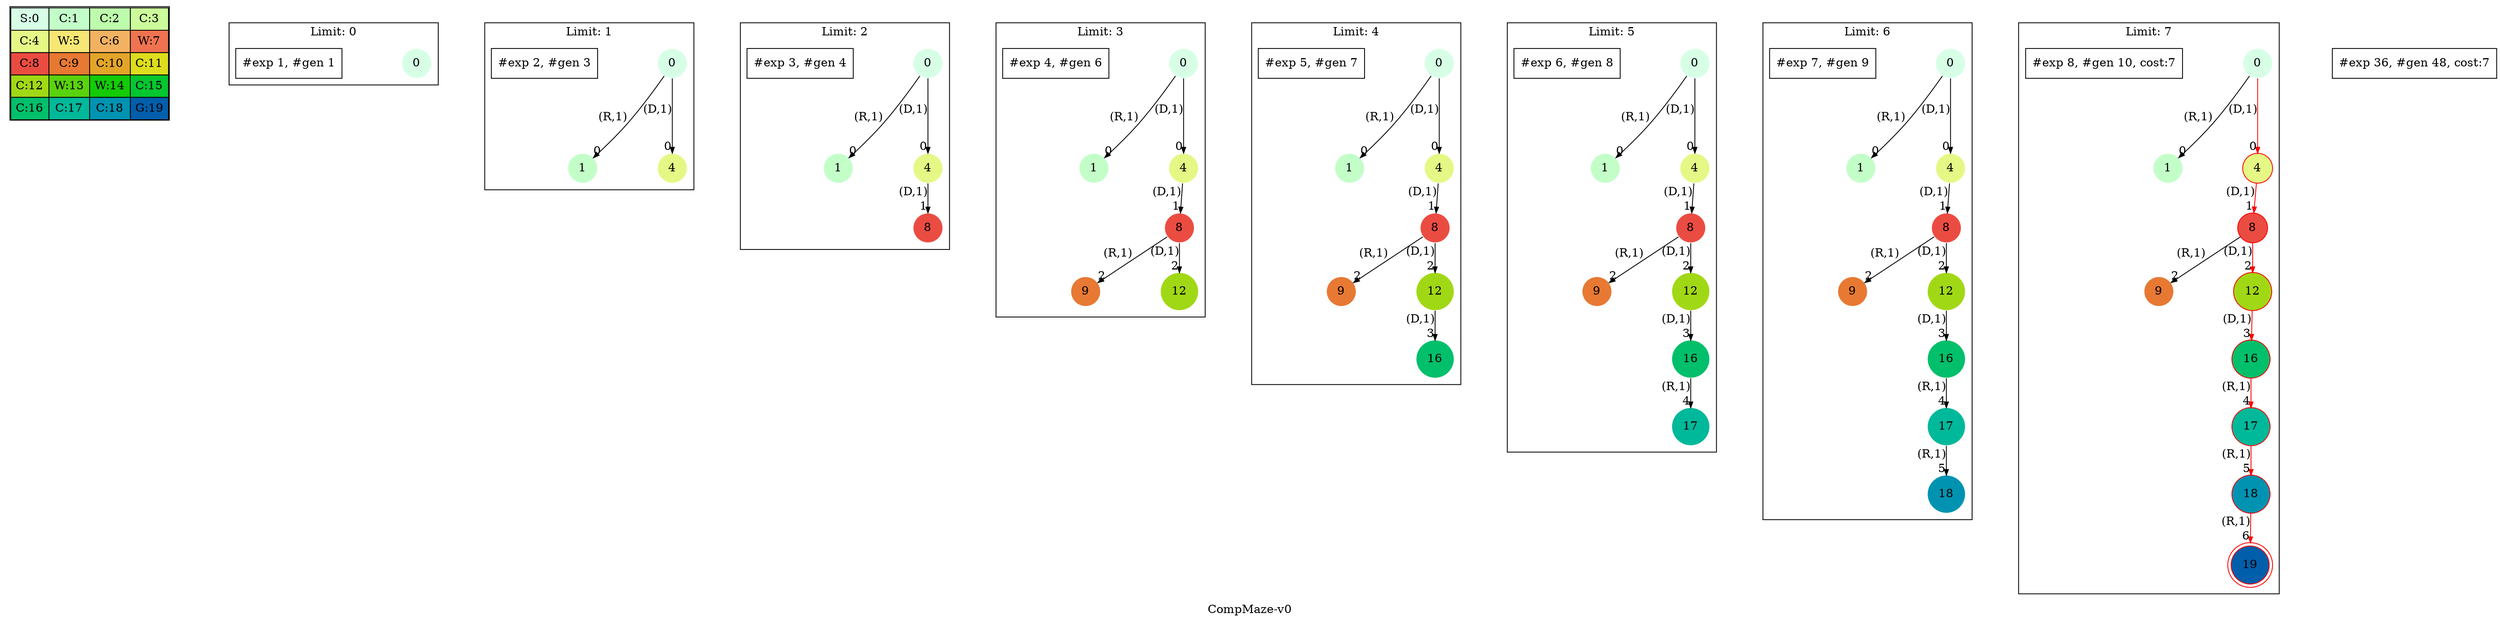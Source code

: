strict digraph CompMaze { label="CompMaze-v0"
subgraph MAP {label=Map;map [shape=plaintext label=<<table border="1" cellpadding="5" cellspacing="0" cellborder="1"><tr><td bgcolor="0.39803922 0.15947579 0.99679532 1.        ">S:0</td><td bgcolor="0.35098039 0.23194764 0.99315867 1.        ">C:1</td><td bgcolor="0.29607843 0.31486959 0.98720184 1.        ">C:2</td><td bgcolor="0.24901961 0.38410575 0.98063477 1.        ">C:3</td></tr><tr><td bgcolor="0.19411765 0.46220388 0.97128103 1.        ">C:4</td><td bgcolor="0.14705882 0.52643216 0.96182564 1.        ">W:5</td><td bgcolor="0.09215686 0.59770746 0.94913494 1.        ">C:6</td><td bgcolor="0.0372549  0.66454018 0.93467977 1.        ">W:7</td></tr><tr><td bgcolor="0.00980392 0.71791192 0.92090552 1.        ">C:8</td><td bgcolor="0.06470588 0.77520398 0.9032472  1.        ">C:9</td><td bgcolor="0.11176471 0.81974048 0.88677369 1.        ">C:10</td><td bgcolor="0.16666667 0.8660254  0.8660254  1.        ">C:11</td></tr><tr><td bgcolor="0.21372549 0.9005867  0.84695821 1.        ">C:12</td><td bgcolor="0.26862745 0.93467977 0.82325295 1.        ">W:13</td><td bgcolor="0.32352941 0.96182564 0.79801723 1.        ">W:14</td><td bgcolor="0.37058824 0.97940977 0.77520398 1.        ">C:15</td></tr><tr><td bgcolor="0.4254902  0.99315867 0.74725253 1.        ">C:16</td><td bgcolor="0.47254902 0.99907048 0.72218645 1.        ">C:17</td><td bgcolor="0.52745098 0.99907048 0.69169844 1.        ">C:18</td><td bgcolor="0.5745098  0.99315867 0.66454018 1.        ">G:19</td></tr></table>>]} 
nodesep=1 ranksep=0.5 node [shape=circle] edge [arrowsize=0.7] 
subgraph cluster0 { label="Limit: 0" nodesep=1 ranksep=0.5 node [shape=circle] edge [arrowsize=0.7] 
"0_0" [label=0 style=filled color=white  fillcolor="0.39803922 0.15947579 0.99679532 1.        "];  "#exp 1, #gen 1" [ shape=box ];
}
subgraph cluster1 { label="Limit: 1" nodesep=1 ranksep=0.5 node [shape=circle] edge [arrowsize=0.7] 
"1_0" [label=0 style=filled color=white  fillcolor="0.39803922 0.15947579 0.99679532 1.        "]; 
"1_0.1-1" [label=1 style=filled color=white  fillcolor="0.35098039 0.23194764 0.99315867 1.        "];  "1_0" -> "1_0.1-1" [xlabel="(R,1)" headlabel=0]; 
"1_0.4-3" [label=4 style=filled color=white  fillcolor="0.19411765 0.46220388 0.97128103 1.        "];  "1_0" -> "1_0.4-3" [xlabel="(D,1)" headlabel=0];  "#exp 2, #gen 3" [ shape=box ];
}
subgraph cluster2 { label="Limit: 2" nodesep=1 ranksep=0.5 node [shape=circle] edge [arrowsize=0.7] 
"2_0" [label=0 style=filled color=white  fillcolor="0.39803922 0.15947579 0.99679532 1.        "]; 
"2_0.1-1" [label=1 style=filled color=white  fillcolor="0.35098039 0.23194764 0.99315867 1.        "];  "2_0" -> "2_0.1-1" [xlabel="(R,1)" headlabel=0]; 
"2_0.4-3" [label=4 style=filled color=white  fillcolor="0.19411765 0.46220388 0.97128103 1.        "];  "2_0" -> "2_0.4-3" [xlabel="(D,1)" headlabel=0]; 
"2_0.4.8-3" [label=8 style=filled color=white  fillcolor="0.00980392 0.71791192 0.92090552 1.        "];  "2_0.4-3" -> "2_0.4.8-3" [xlabel="(D,1)" headlabel=1];  "#exp 3, #gen 4" [ shape=box ];
}
subgraph cluster3 { label="Limit: 3" nodesep=1 ranksep=0.5 node [shape=circle] edge [arrowsize=0.7] 
"3_0" [label=0 style=filled color=white  fillcolor="0.39803922 0.15947579 0.99679532 1.        "]; 
"3_0.1-1" [label=1 style=filled color=white  fillcolor="0.35098039 0.23194764 0.99315867 1.        "];  "3_0" -> "3_0.1-1" [xlabel="(R,1)" headlabel=0]; 
"3_0.4-3" [label=4 style=filled color=white  fillcolor="0.19411765 0.46220388 0.97128103 1.        "];  "3_0" -> "3_0.4-3" [xlabel="(D,1)" headlabel=0]; 
"3_0.4.8-3" [label=8 style=filled color=white  fillcolor="0.00980392 0.71791192 0.92090552 1.        "];  "3_0.4-3" -> "3_0.4.8-3" [xlabel="(D,1)" headlabel=1]; 
"3_0.4.8.9-1" [label=9 style=filled color=white  fillcolor="0.06470588 0.77520398 0.9032472  1.        "];  "3_0.4.8-3" -> "3_0.4.8.9-1" [xlabel="(R,1)" headlabel=2]; 
"3_0.4.8.12-3" [label=12 style=filled color=white  fillcolor="0.21372549 0.9005867  0.84695821 1.        "];  "3_0.4.8-3" -> "3_0.4.8.12-3" [xlabel="(D,1)" headlabel=2];  "#exp 4, #gen 6" [ shape=box ];
}
subgraph cluster4 { label="Limit: 4" nodesep=1 ranksep=0.5 node [shape=circle] edge [arrowsize=0.7] 
"4_0" [label=0 style=filled color=white  fillcolor="0.39803922 0.15947579 0.99679532 1.        "]; 
"4_0.1-1" [label=1 style=filled color=white  fillcolor="0.35098039 0.23194764 0.99315867 1.        "];  "4_0" -> "4_0.1-1" [xlabel="(R,1)" headlabel=0]; 
"4_0.4-3" [label=4 style=filled color=white  fillcolor="0.19411765 0.46220388 0.97128103 1.        "];  "4_0" -> "4_0.4-3" [xlabel="(D,1)" headlabel=0]; 
"4_0.4.8-3" [label=8 style=filled color=white  fillcolor="0.00980392 0.71791192 0.92090552 1.        "];  "4_0.4-3" -> "4_0.4.8-3" [xlabel="(D,1)" headlabel=1]; 
"4_0.4.8.9-1" [label=9 style=filled color=white  fillcolor="0.06470588 0.77520398 0.9032472  1.        "];  "4_0.4.8-3" -> "4_0.4.8.9-1" [xlabel="(R,1)" headlabel=2]; 
"4_0.4.8.12-3" [label=12 style=filled color=white  fillcolor="0.21372549 0.9005867  0.84695821 1.        "];  "4_0.4.8-3" -> "4_0.4.8.12-3" [xlabel="(D,1)" headlabel=2]; 
"4_0.4.8.12.16-3" [label=16 style=filled color=white  fillcolor="0.4254902  0.99315867 0.74725253 1.        "];  "4_0.4.8.12-3" -> "4_0.4.8.12.16-3" [xlabel="(D,1)" headlabel=3];  "#exp 5, #gen 7" [ shape=box ];
}
subgraph cluster5 { label="Limit: 5" nodesep=1 ranksep=0.5 node [shape=circle] edge [arrowsize=0.7] 
"5_0" [label=0 style=filled color=white  fillcolor="0.39803922 0.15947579 0.99679532 1.        "]; 
"5_0.1-1" [label=1 style=filled color=white  fillcolor="0.35098039 0.23194764 0.99315867 1.        "];  "5_0" -> "5_0.1-1" [xlabel="(R,1)" headlabel=0]; 
"5_0.4-3" [label=4 style=filled color=white  fillcolor="0.19411765 0.46220388 0.97128103 1.        "];  "5_0" -> "5_0.4-3" [xlabel="(D,1)" headlabel=0]; 
"5_0.4.8-3" [label=8 style=filled color=white  fillcolor="0.00980392 0.71791192 0.92090552 1.        "];  "5_0.4-3" -> "5_0.4.8-3" [xlabel="(D,1)" headlabel=1]; 
"5_0.4.8.9-1" [label=9 style=filled color=white  fillcolor="0.06470588 0.77520398 0.9032472  1.        "];  "5_0.4.8-3" -> "5_0.4.8.9-1" [xlabel="(R,1)" headlabel=2]; 
"5_0.4.8.12-3" [label=12 style=filled color=white  fillcolor="0.21372549 0.9005867  0.84695821 1.        "];  "5_0.4.8-3" -> "5_0.4.8.12-3" [xlabel="(D,1)" headlabel=2]; 
"5_0.4.8.12.16-3" [label=16 style=filled color=white  fillcolor="0.4254902  0.99315867 0.74725253 1.        "];  "5_0.4.8.12-3" -> "5_0.4.8.12.16-3" [xlabel="(D,1)" headlabel=3]; 
"5_0.4.8.12.16.17-1" [label=17 style=filled color=white  fillcolor="0.47254902 0.99907048 0.72218645 1.        "];  "5_0.4.8.12.16-3" -> "5_0.4.8.12.16.17-1" [xlabel="(R,1)" headlabel=4];  "#exp 6, #gen 8" [ shape=box ];
}
subgraph cluster6 { label="Limit: 6" nodesep=1 ranksep=0.5 node [shape=circle] edge [arrowsize=0.7] 
"6_0" [label=0 style=filled color=white  fillcolor="0.39803922 0.15947579 0.99679532 1.        "]; 
"6_0.1-1" [label=1 style=filled color=white  fillcolor="0.35098039 0.23194764 0.99315867 1.        "];  "6_0" -> "6_0.1-1" [xlabel="(R,1)" headlabel=0]; 
"6_0.4-3" [label=4 style=filled color=white  fillcolor="0.19411765 0.46220388 0.97128103 1.        "];  "6_0" -> "6_0.4-3" [xlabel="(D,1)" headlabel=0]; 
"6_0.4.8-3" [label=8 style=filled color=white  fillcolor="0.00980392 0.71791192 0.92090552 1.        "];  "6_0.4-3" -> "6_0.4.8-3" [xlabel="(D,1)" headlabel=1]; 
"6_0.4.8.9-1" [label=9 style=filled color=white  fillcolor="0.06470588 0.77520398 0.9032472  1.        "];  "6_0.4.8-3" -> "6_0.4.8.9-1" [xlabel="(R,1)" headlabel=2]; 
"6_0.4.8.12-3" [label=12 style=filled color=white  fillcolor="0.21372549 0.9005867  0.84695821 1.        "];  "6_0.4.8-3" -> "6_0.4.8.12-3" [xlabel="(D,1)" headlabel=2]; 
"6_0.4.8.12.16-3" [label=16 style=filled color=white  fillcolor="0.4254902  0.99315867 0.74725253 1.        "];  "6_0.4.8.12-3" -> "6_0.4.8.12.16-3" [xlabel="(D,1)" headlabel=3]; 
"6_0.4.8.12.16.17-1" [label=17 style=filled color=white  fillcolor="0.47254902 0.99907048 0.72218645 1.        "];  "6_0.4.8.12.16-3" -> "6_0.4.8.12.16.17-1" [xlabel="(R,1)" headlabel=4]; 
"6_0.4.8.12.16.17.18-1" [label=18 style=filled color=white  fillcolor="0.52745098 0.99907048 0.69169844 1.        "];  "6_0.4.8.12.16.17-1" -> "6_0.4.8.12.16.17.18-1" [xlabel="(R,1)" headlabel=5];  "#exp 7, #gen 9" [ shape=box ];
}
subgraph cluster7 { label="Limit: 7" nodesep=1 ranksep=0.5 node [shape=circle] edge [arrowsize=0.7] 
"7_0" [label=0 style=filled color=white  fillcolor="0.39803922 0.15947579 0.99679532 1.        "]; 
"7_0.1-1" [label=1 style=filled color=white  fillcolor="0.35098039 0.23194764 0.99315867 1.        "];  "7_0" -> "7_0.1-1" [xlabel="(R,1)" headlabel=0]; 
"7_0.4-3" [label=4 style=filled color=white  fillcolor="0.19411765 0.46220388 0.97128103 1.        "color=red color=red ];    "7_0" -> "7_0.4-3" [xlabel="(D,1)" headlabel=0color=red color=red ];   
"7_0.4.8-3" [label=8 style=filled color=white  fillcolor="0.00980392 0.71791192 0.92090552 1.        "color=red color=red ];    "7_0.4-3" -> "7_0.4.8-3" [xlabel="(D,1)" headlabel=1color=red color=red ];   
"7_0.4.8.9-1" [label=9 style=filled color=white  fillcolor="0.06470588 0.77520398 0.9032472  1.        "];  "7_0.4.8-3" -> "7_0.4.8.9-1" [xlabel="(R,1)" headlabel=2]; 
"7_0.4.8.12-3" [label=12 style=filled color=white  fillcolor="0.21372549 0.9005867  0.84695821 1.        "color=red color=red ];    "7_0.4.8-3" -> "7_0.4.8.12-3" [xlabel="(D,1)" headlabel=2color=red color=red ];   
"7_0.4.8.12.16-3" [label=16 style=filled color=white  fillcolor="0.4254902  0.99315867 0.74725253 1.        "color=red color=red ];    "7_0.4.8.12-3" -> "7_0.4.8.12.16-3" [xlabel="(D,1)" headlabel=3color=red color=red ];   
"7_0.4.8.12.16.17-1" [label=17 style=filled color=white  fillcolor="0.47254902 0.99907048 0.72218645 1.        "color=red color=red ];    "7_0.4.8.12.16-3" -> "7_0.4.8.12.16.17-1" [xlabel="(R,1)" headlabel=4color=red color=red ];   
"7_0.4.8.12.16.17.18-1" [label=18 style=filled color=white  fillcolor="0.52745098 0.99907048 0.69169844 1.        "color=red color=red ];    "7_0.4.8.12.16.17-1" -> "7_0.4.8.12.16.17.18-1" [xlabel="(R,1)" headlabel=5color=red color=red ];   
"7_0.4.8.12.16.17.18.19-1" [label=19 style=filled color=red peripheries=2 fillcolor="0.5745098  0.99315867 0.66454018 1.        "color=red color=red ];    "7_0.4.8.12.16.17.18-1" -> "7_0.4.8.12.16.17.18.19-1" [xlabel="(R,1)" headlabel=6color=red color=red ];   
 "#exp 8, #gen 10, cost:7" [ shape=box ];
}
 "#exp 36, #gen 48, cost:7" [ shape=box ];
}
